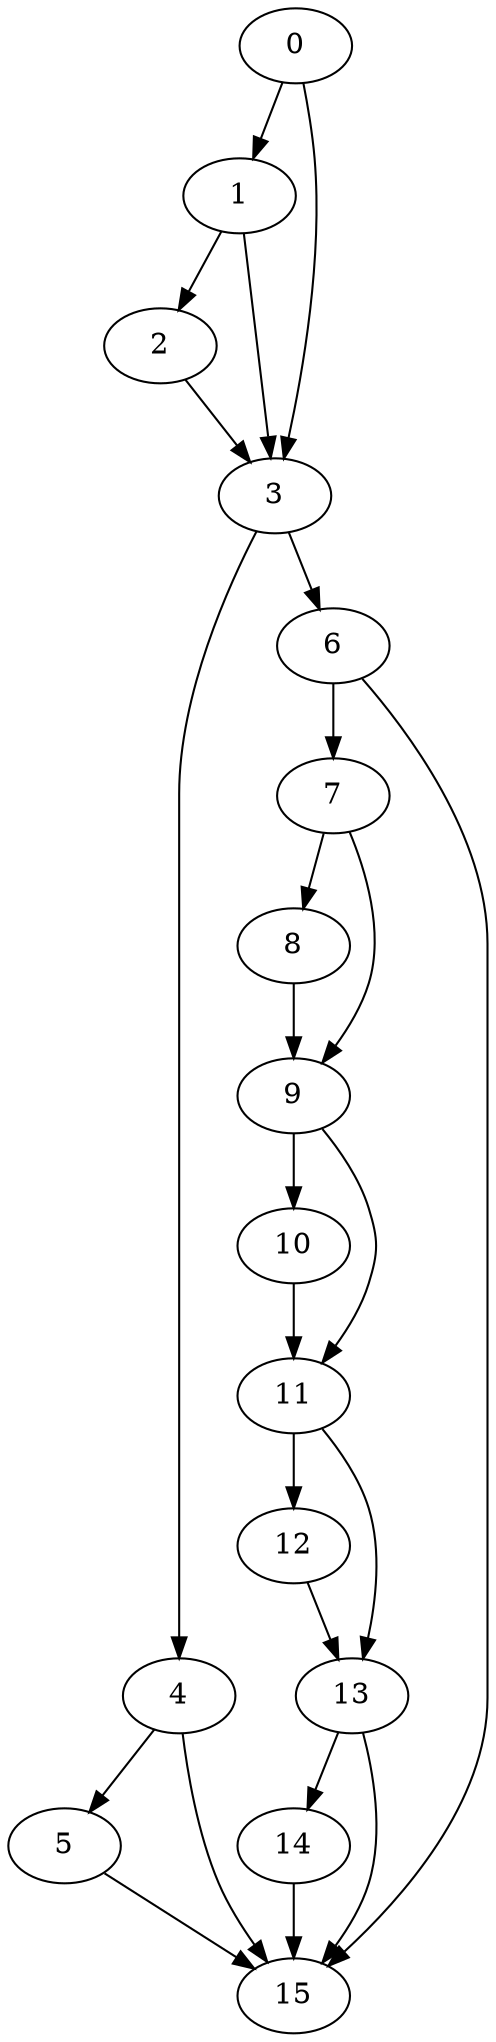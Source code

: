digraph {
	0
	1
	2
	3
	4
	5
	6
	7
	8
	9
	10
	11
	12
	13
	14
	15
	3 -> 4
	4 -> 5
	3 -> 6
	6 -> 7
	9 -> 10
	4 -> 15
	5 -> 15
	6 -> 15
	13 -> 15
	14 -> 15
	1 -> 2
	1 -> 3
	2 -> 3
	0 -> 3
	9 -> 11
	10 -> 11
	0 -> 1
	7 -> 9
	8 -> 9
	11 -> 12
	11 -> 13
	12 -> 13
	13 -> 14
	7 -> 8
}
